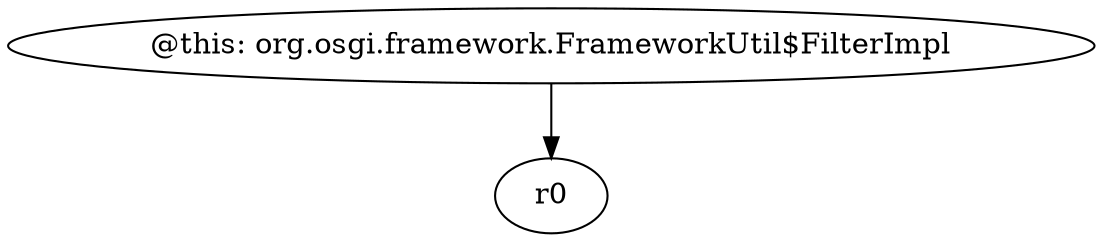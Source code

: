 digraph g {
0[label="@this: org.osgi.framework.FrameworkUtil$FilterImpl"]
1[label="r0"]
0->1[label=""]
}